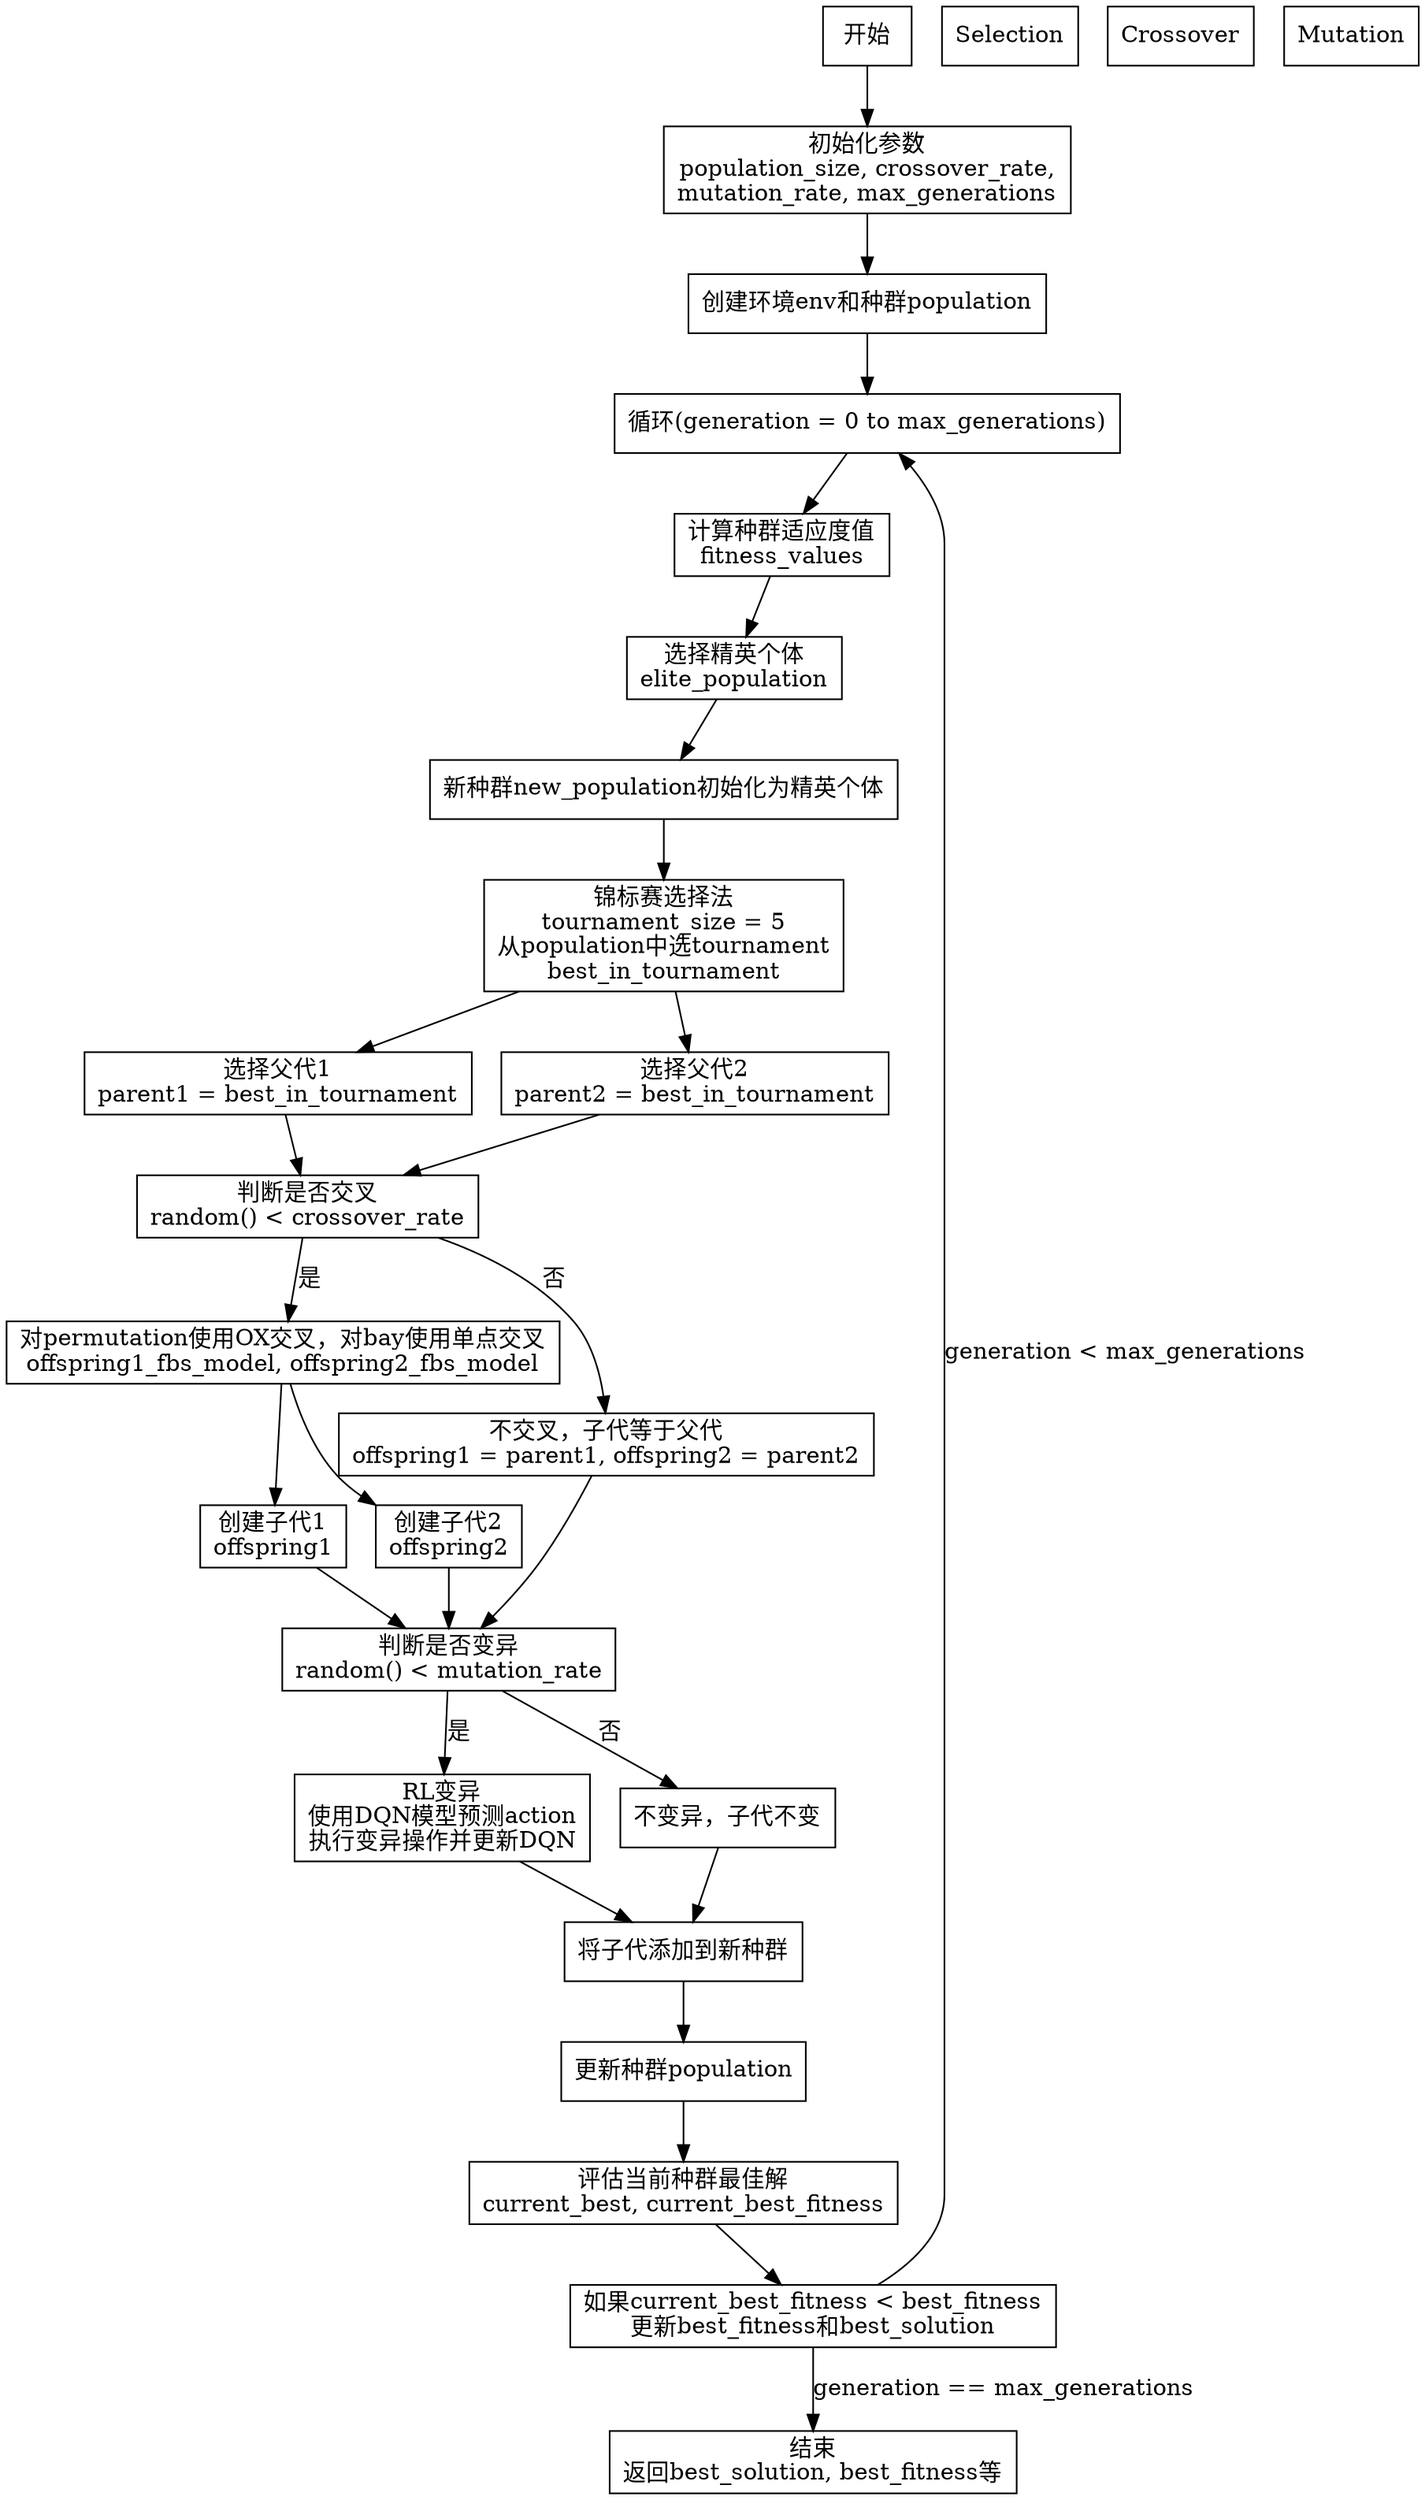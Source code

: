 digraph GeneticAlgorithmFlowchart {
    rankdir=TB;
    node [shape=box];
    
    // 开始
    Start [label="开始"];
    
    // 初始化参数
    InitParams [label="初始化参数\npopulation_size, crossover_rate,\nmutation_rate, max_generations"];
    
    // 创建环境和种群
    CreateEnvPop [label="创建环境env和种群population"];
    
    // 主循环
    MainLoop [label="循环(generation = 0 to max_generations)"];
    
    // 计算适应度
    CalcFitness [label="计算种群适应度值\nfitness_values"];
    
    // 选择精英个体
    SelectElite [label="选择精英个体\nelite_population"];
    
    // 新种群初始化
    NewPopInit [label="新种群new_population初始化为精英个体"];
    
    // 选择操作
    Selection {
        label="选择操作";
        style=filled;
        color=lightblue;
        // 锦标赛选择
        TournamentSelect [label="锦标赛选择法\ntournament_size = 5\n从population中选tournament\nbest_in_tournament"];
        // 选择父代1
        SelectParent1 [label="选择父代1\nparent1 = best_in_tournament"];
        // 选择父代2
        SelectParent2 [label="选择父代2\nparent2 = best_in_tournament"];
    }
    
    // 交叉操作
    Crossover {
        label="交叉操作";
        style=filled;
        color=lightgreen;
        // 判断是否交叉
        CrossCheck [label="判断是否交叉\nrandom() < crossover_rate"];
        // OX交叉和单点交叉
        OXSingleCross [label="对permutation使用OX交叉，对bay使用单点交叉\noffspring1_fbs_model, offspring2_fbs_model"];
        // 创建子代1
        CreateOffspring1 [label="创建子代1\noffspring1"];
        // 创建子代2
        CreateOffspring2 [label="创建子代2\noffspring2"];
        // 不交叉情况
        NoCross [label="不交叉，子代等于父代\noffspring1 = parent1, offspring2 = parent2"];
    }
    
    // 变异操作
    Mutation {
        label="变异操作";
        style=filled;
        color=orange;
        // 判断是否变异
        MutateCheck [label="判断是否变异\nrandom() < mutation_rate"];
        // RL变异
        RLMutate [label="RL变异\n使用DQN模型预测action\n执行变异操作并更新DQN"];
        // 不变异情况
        NoMutate [label="不变异，子代不变"];
    }
    
    // 添加子代到新种群
    AddChildren [label="将子代添加到新种群"];
    
    // 更新种群
    UpdatePop [label="更新种群population"];
    
    // 评估当前最佳解
    EvalBest [label="评估当前种群最佳解\ncurrent_best, current_best_fitness"];
    
    // 更新最优解
    UpdateBest [label="如果current_best_fitness < best_fitness\n更新best_fitness和best_solution"];
    
    // 结束
    End [label="结束\n返回best_solution, best_fitness等"];
    
    // 边连接
    Start -> InitParams;
    InitParams -> CreateEnvPop;
    CreateEnvPop -> MainLoop;
    MainLoop -> CalcFitness;
    CalcFitness -> SelectElite;
    SelectElite -> NewPopInit;
    NewPopInit -> TournamentSelect;
    TournamentSelect -> SelectParent1;
    TournamentSelect -> SelectParent2;
    SelectParent1 -> CrossCheck;
    SelectParent2 -> CrossCheck;
    CrossCheck -> OXSingleCross [label="是"];
    CrossCheck -> NoCross [label="否"];
    OXSingleCross -> CreateOffspring1;
    OXSingleCross -> CreateOffspring2;
    CreateOffspring1 -> MutateCheck;
    CreateOffspring2 -> MutateCheck;
    MutateCheck -> RLMutate [label="是"];
    MutateCheck -> NoMutate [label="否"];
    RLMutate -> AddChildren;
    NoMutate -> AddChildren;
    NoCross -> MutateCheck;
    AddChildren -> UpdatePop;
    UpdatePop -> EvalBest;
    EvalBest -> UpdateBest;
    UpdateBest -> MainLoop [label="generation < max_generations"];
    UpdateBest -> End [label="generation == max_generations"];
}    